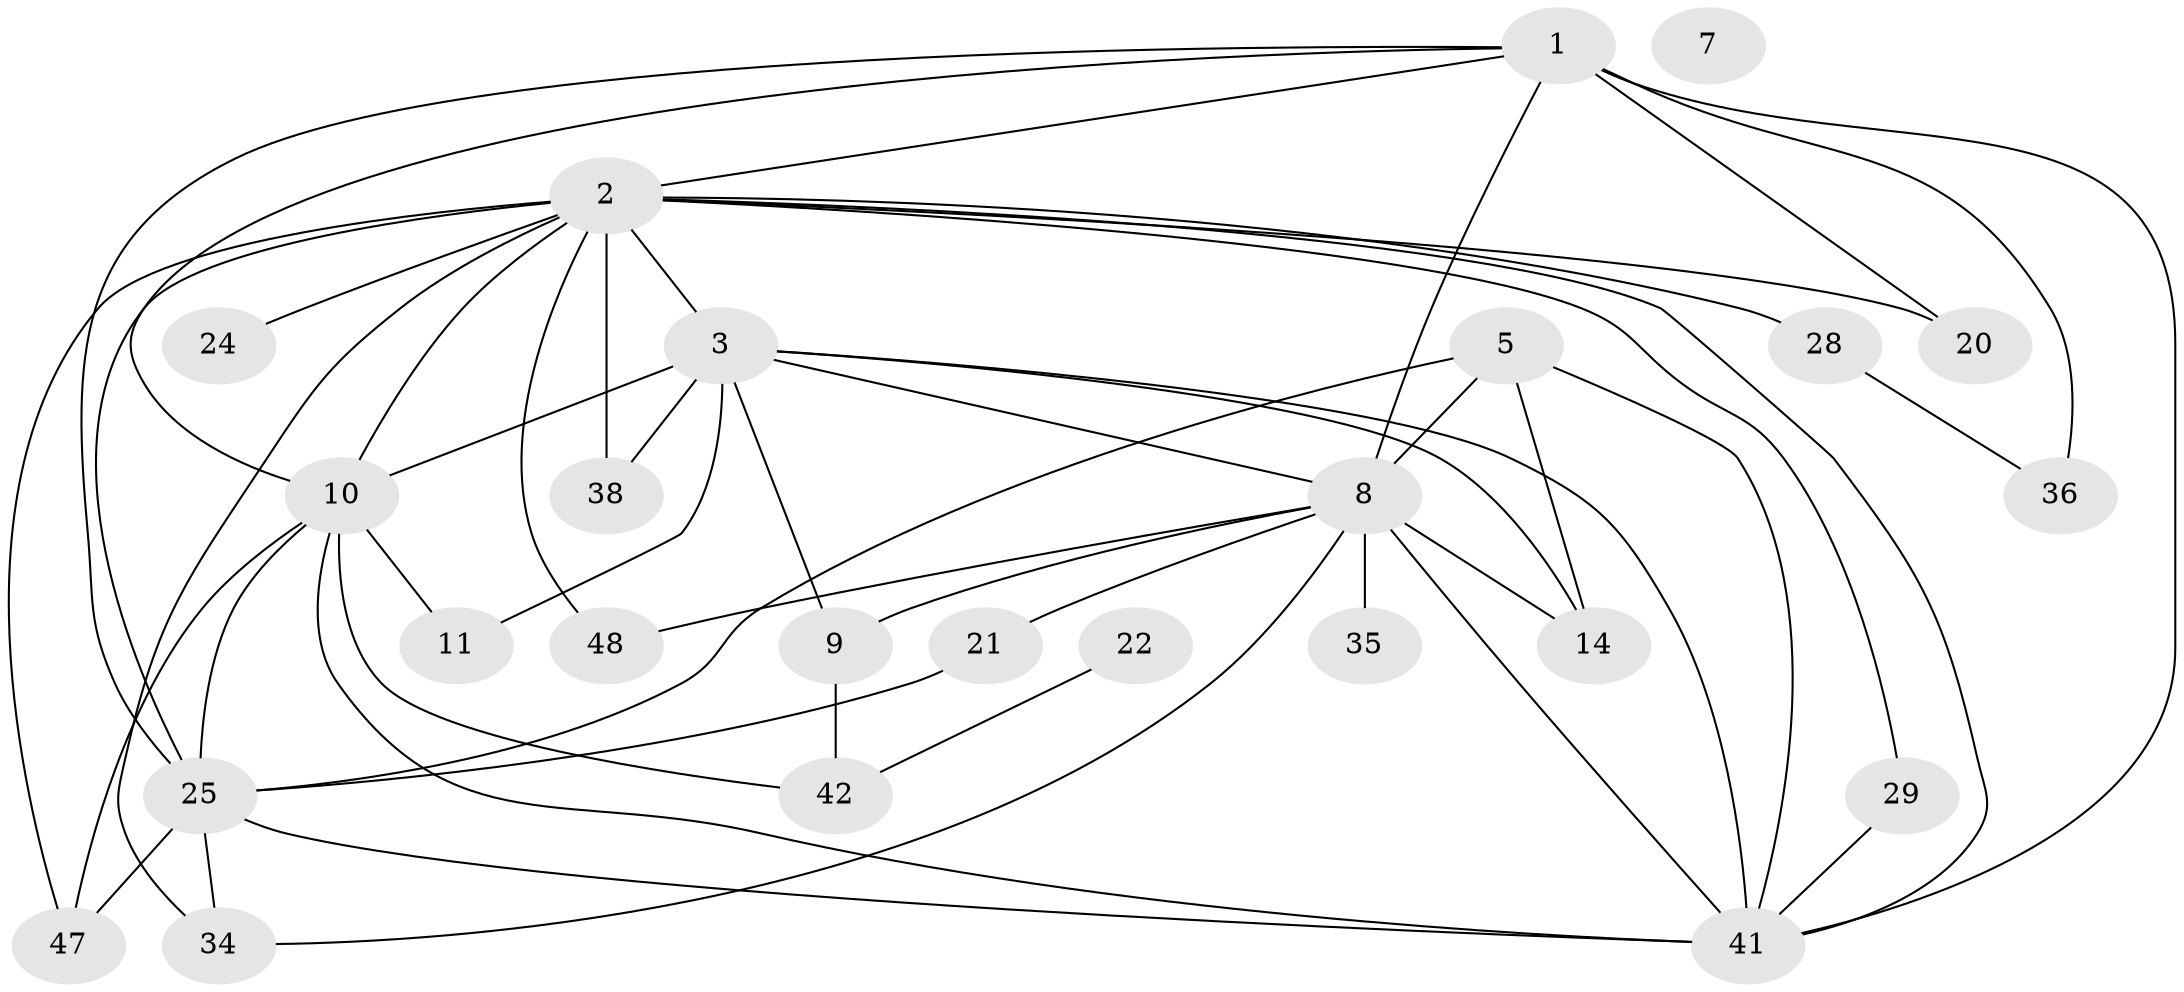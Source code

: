 // original degree distribution, {2: 0.3, 4: 0.2, 5: 0.06, 7: 0.02, 3: 0.24, 0: 0.02, 6: 0.04, 1: 0.08, 8: 0.04}
// Generated by graph-tools (version 1.1) at 2025/12/03/09/25 04:12:59]
// undirected, 25 vertices, 50 edges
graph export_dot {
graph [start="1"]
  node [color=gray90,style=filled];
  1 [super="+4"];
  2 [super="+12+23"];
  3 [super="+43+17+18+6"];
  5;
  7;
  8 [super="+31"];
  9 [super="+19"];
  10 [super="+37"];
  11;
  14 [super="+50"];
  20;
  21;
  22;
  24;
  25 [super="+26"];
  28;
  29;
  34 [super="+40"];
  35;
  36 [super="+46"];
  38;
  41 [super="+45"];
  42;
  47;
  48;
  1 -- 36 [weight=2];
  1 -- 8;
  1 -- 41;
  1 -- 20;
  1 -- 25;
  1 -- 2;
  1 -- 10;
  2 -- 25;
  2 -- 34;
  2 -- 38 [weight=2];
  2 -- 41;
  2 -- 10;
  2 -- 47;
  2 -- 48;
  2 -- 20;
  2 -- 24;
  2 -- 28;
  2 -- 29;
  2 -- 3 [weight=2];
  3 -- 14;
  3 -- 11;
  3 -- 10 [weight=2];
  3 -- 38;
  3 -- 8;
  3 -- 9;
  3 -- 41;
  5 -- 41;
  5 -- 14;
  5 -- 25;
  5 -- 8;
  8 -- 41;
  8 -- 34;
  8 -- 35;
  8 -- 9;
  8 -- 14 [weight=2];
  8 -- 48;
  8 -- 21;
  9 -- 42;
  10 -- 25;
  10 -- 42;
  10 -- 41;
  10 -- 11;
  10 -- 47;
  21 -- 25;
  22 -- 42;
  25 -- 34;
  25 -- 47;
  25 -- 41;
  28 -- 36;
  29 -- 41;
}
